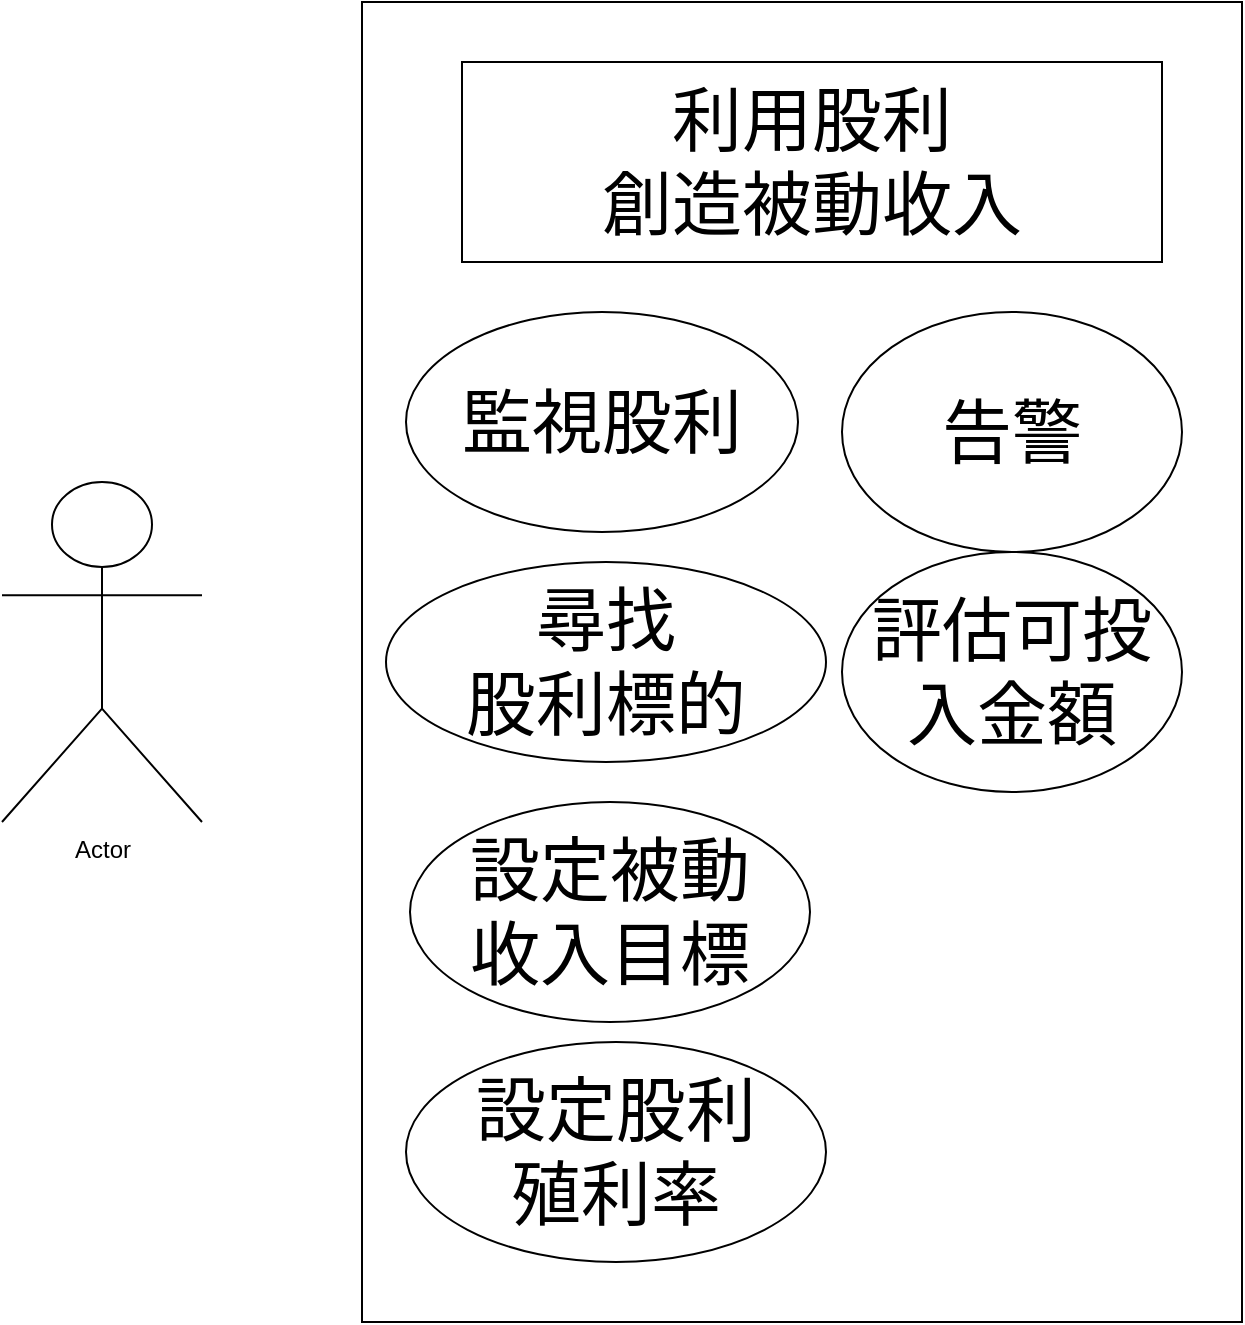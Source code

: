 <mxfile version="17.1.3" type="device"><diagram id="qNb2BAvUv98xvH3t7K-C" name="Page-1"><mxGraphModel dx="1422" dy="762" grid="1" gridSize="10" guides="1" tooltips="1" connect="1" arrows="1" fold="1" page="1" pageScale="1" pageWidth="827" pageHeight="1169" math="0" shadow="0"><root><mxCell id="0"/><mxCell id="1" parent="0"/><mxCell id="wOO25ESEBhJdOAMrz_6t-1" value="Actor" style="shape=umlActor;verticalLabelPosition=bottom;verticalAlign=top;html=1;outlineConnect=0;" vertex="1" parent="1"><mxGeometry x="90" y="290" width="100" height="170" as="geometry"/></mxCell><mxCell id="wOO25ESEBhJdOAMrz_6t-2" value="" style="rounded=0;whiteSpace=wrap;html=1;" vertex="1" parent="1"><mxGeometry x="270" y="50" width="440" height="660" as="geometry"/></mxCell><mxCell id="wOO25ESEBhJdOAMrz_6t-9" value="&lt;font style=&quot;font-size: 35px&quot;&gt;監視股利&lt;/font&gt;" style="ellipse;whiteSpace=wrap;html=1;" vertex="1" parent="1"><mxGeometry x="292" y="205" width="196" height="110" as="geometry"/></mxCell><mxCell id="wOO25ESEBhJdOAMrz_6t-10" value="&lt;font style=&quot;font-size: 35px&quot;&gt;尋找&lt;br&gt;股利標的&lt;/font&gt;" style="ellipse;whiteSpace=wrap;html=1;" vertex="1" parent="1"><mxGeometry x="282" y="330" width="220" height="100" as="geometry"/></mxCell><mxCell id="wOO25ESEBhJdOAMrz_6t-11" value="&lt;font style=&quot;font-size: 35px&quot;&gt;告警&lt;/font&gt;" style="ellipse;whiteSpace=wrap;html=1;" vertex="1" parent="1"><mxGeometry x="510" y="205" width="170" height="120" as="geometry"/></mxCell><mxCell id="wOO25ESEBhJdOAMrz_6t-12" value="&lt;font style=&quot;font-size: 35px&quot;&gt;設定被動&lt;br&gt;收入目標&lt;/font&gt;" style="ellipse;whiteSpace=wrap;html=1;" vertex="1" parent="1"><mxGeometry x="294" y="450" width="200" height="110" as="geometry"/></mxCell><mxCell id="wOO25ESEBhJdOAMrz_6t-13" value="&lt;font style=&quot;font-size: 35px&quot;&gt;設定股利&lt;br&gt;殖利率&lt;/font&gt;" style="ellipse;whiteSpace=wrap;html=1;" vertex="1" parent="1"><mxGeometry x="292" y="570" width="210" height="110" as="geometry"/></mxCell><mxCell id="wOO25ESEBhJdOAMrz_6t-14" value="利用股利&lt;br&gt;創造被動收入" style="rounded=0;whiteSpace=wrap;html=1;fontSize=35;" vertex="1" parent="1"><mxGeometry x="320" y="80" width="350" height="100" as="geometry"/></mxCell><mxCell id="wOO25ESEBhJdOAMrz_6t-16" value="&lt;span style=&quot;font-size: 35px&quot;&gt;評估可投入金額&lt;/span&gt;" style="ellipse;whiteSpace=wrap;html=1;" vertex="1" parent="1"><mxGeometry x="510" y="325" width="170" height="120" as="geometry"/></mxCell></root></mxGraphModel></diagram></mxfile>